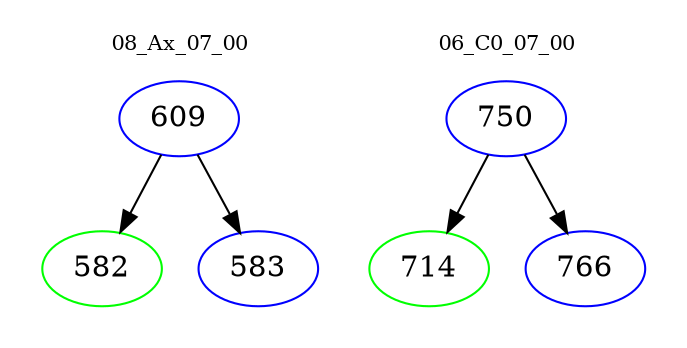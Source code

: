 digraph{
subgraph cluster_0 {
color = white
label = "08_Ax_07_00";
fontsize=10;
T0_609 [label="609", color="blue"]
T0_609 -> T0_582 [color="black"]
T0_582 [label="582", color="green"]
T0_609 -> T0_583 [color="black"]
T0_583 [label="583", color="blue"]
}
subgraph cluster_1 {
color = white
label = "06_C0_07_00";
fontsize=10;
T1_750 [label="750", color="blue"]
T1_750 -> T1_714 [color="black"]
T1_714 [label="714", color="green"]
T1_750 -> T1_766 [color="black"]
T1_766 [label="766", color="blue"]
}
}
